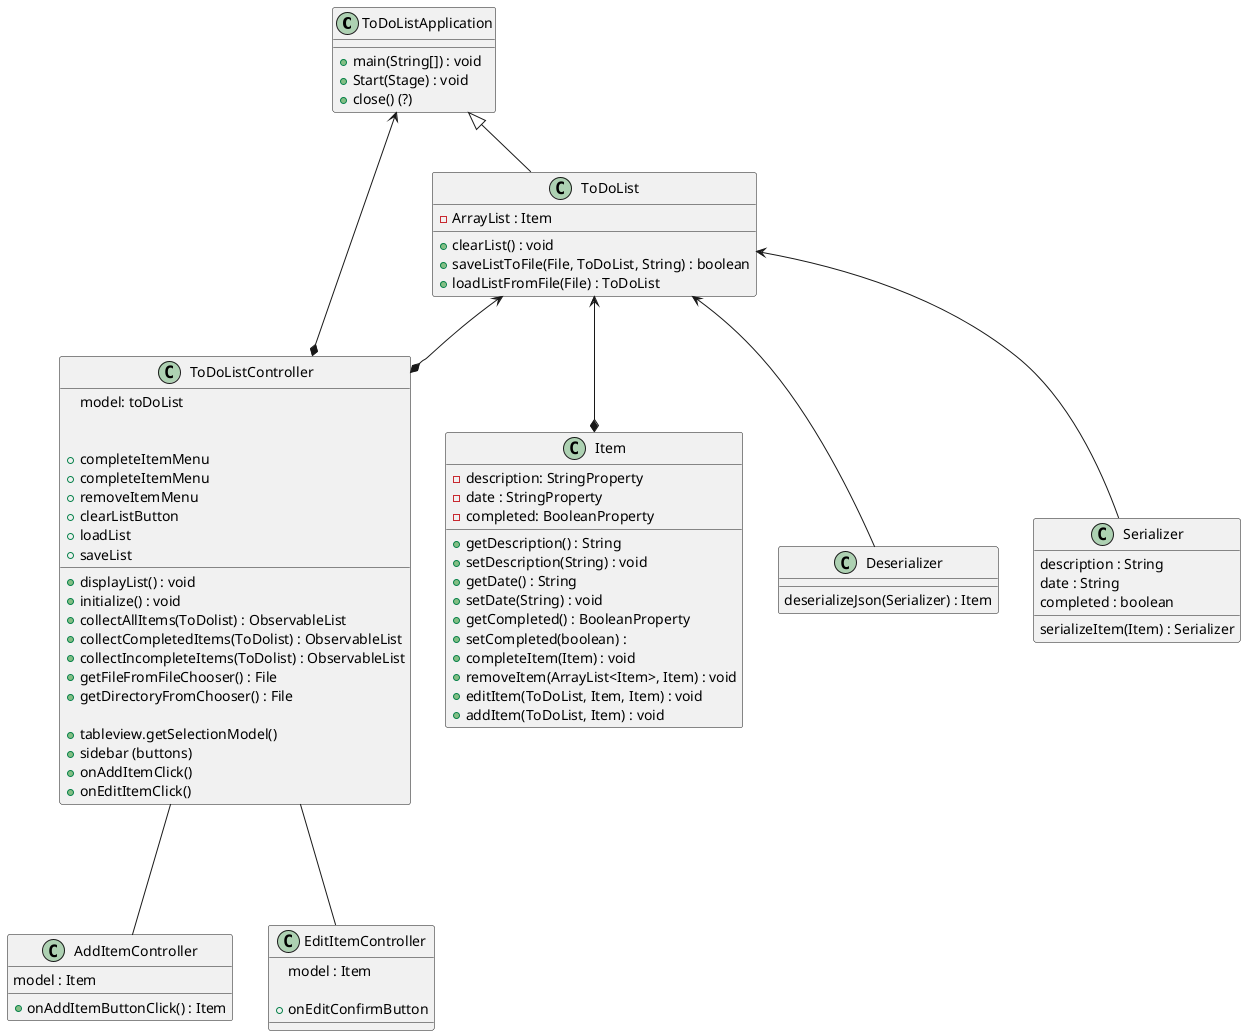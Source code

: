 @startuml
'https://plantuml.com/sequence-diagram

class ToDoListApplication {
    + main(String[]) : void
    + Start(Stage) : void
    + close() (?)
}

class ToDoList {
    - ArrayList : Item

    + clearList() : void
    + saveListToFile(File, ToDoList, String) : boolean
    + loadListFromFile(File) : ToDoList
}

class Item {
    - description: StringProperty
    - date : StringProperty
    - completed: BooleanProperty

    + getDescription() : String
    + setDescription(String) : void
    + getDate() : String
    + setDate(String) : void
    + getCompleted() : BooleanProperty
    + setCompleted(boolean) :
    + completeItem(Item) : void
    + removeItem(ArrayList<Item>, Item) : void
    + editItem(ToDoList, Item, Item) : void
    + addItem(ToDoList, Item) : void
}

class ToDoListController {
    model: toDoList

    + displayList() : void
    + initialize() : void
    + collectAllItems(ToDolist) : ObservableList
    + collectCompletedItems(ToDolist) : ObservableList
    + collectIncompleteItems(ToDolist) : ObservableList
    + getFileFromFileChooser() : File
    + getDirectoryFromChooser() : File

    'GUI event handlers
    + tableview.getSelectionModel()
    + completeItemMenu
    + completeItemMenu
    + removeItemMenu
    + sidebar (buttons)
    + clearListButton
    + loadList
    + saveList
    + onAddItemClick()
    + onEditItemClick()

}

class AddItemController {
    model : Item
    'GUI event handlers
    + onAddItemButtonClick() : Item
}

class EditItemController {
    model : Item

    'GUI event handlers
    + onEditConfirmButton
}

class Deserializer {

    deserializeJson(Serializer) : Item
}

class Serializer {
    description : String
    date : String
    completed : boolean

    serializeItem(Item) : Serializer
}

ToDoList <--* Item
ToDoListApplication <|-- ToDoList
ToDoList <--* ToDoListController
ToDoListApplication <--* ToDoListController
ToDoListController --- AddItemController
ToDoListController --- EditItemController
ToDoList <-- Serializer
ToDoList <-- Deserializer
@enduml